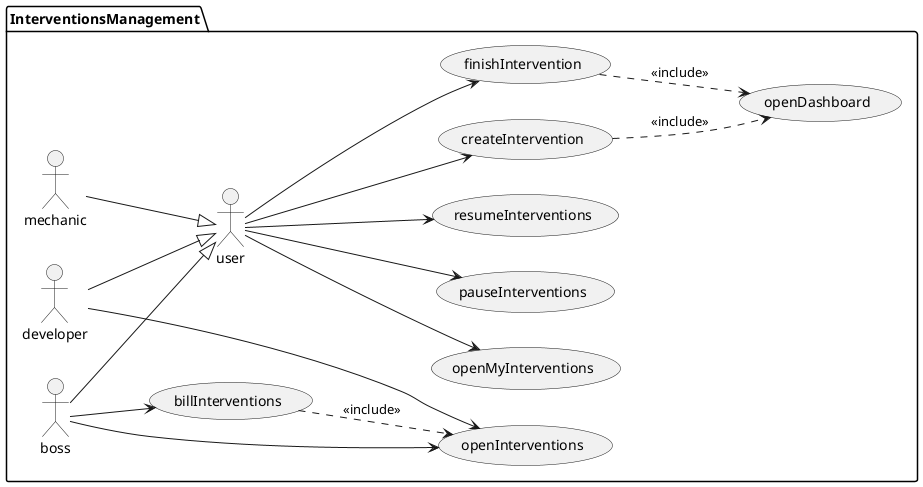 @startuml
left to right direction

package InterventionsManagement {
:mechanic: --|> :user:
:developer: --|> :user:
:boss: --|> :user:

:user: --> (createIntervention)
:user: --> (finishIntervention)
:boss: --> (openInterventions)
:developer: ---> (openInterventions)
:boss: --> (billInterventions)
:user: --> (openMyInterventions)
:user: --> (pauseInterventions)
:user: --> (resumeInterventions)
(createIntervention) ..> (openDashboard) : <<include>>
(finishIntervention) ..> (openDashboard) : <<include>>
(billInterventions) ..> (openInterventions) : <<include>>
}
@enduml
